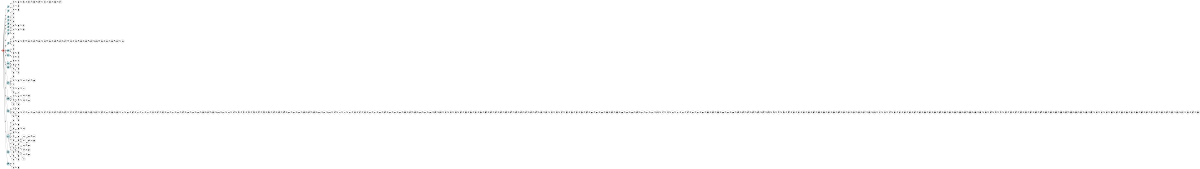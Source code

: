digraph APTAALF {
__start0 [style = invis, shape = none, label = "", width = 0, height = 0];

rankdir=LR;
size="8,5";

s0 [style="filled", color="black", fillcolor="#ff817b" shape="circle", label="q0"];
s1 [style="filled", color="black", fillcolor="powderblue" shape="circle", label="q1"];
s2 [style="filled", color="black", fillcolor="powderblue" shape="circle", label="q2"];
s3 [style="filled", color="black", fillcolor="powderblue" shape="circle", label="q3"];
s4 [style="filled", color="black", fillcolor="powderblue" shape="circle", label="q4"];
s5 [style="filled", color="black", fillcolor="powderblue" shape="circle", label="q5"];
s6 [style="filled", color="black", fillcolor="powderblue" shape="circle", label="q6"];
s7 [style="filled", color="black", fillcolor="powderblue" shape="circle", label="q7"];
s8 [style="filled", color="black", fillcolor="powderblue" shape="circle", label="q8"];
s9 [style="filled", color="black", fillcolor="powderblue" shape="circle", label="q9"];
s10 [style="filled", color="black", fillcolor="powderblue" shape="circle", label="q10"];
s11 [style="filled", color="black", fillcolor="powderblue" shape="circle", label="q11"];
s12 [style="filled", color="black", fillcolor="powderblue" shape="circle", label="q12"];
s13 [style="filled", color="black", fillcolor="powderblue" shape="circle", label="q13"];
s14 [style="filled", color="black", fillcolor="powderblue" shape="circle", label="q14"];
s15 [style="rounded,filled", color="black", fillcolor="powderblue" shape="doublecircle", label="q15"];
s16 [style="filled", color="black", fillcolor="powderblue" shape="circle", label="q16"];
s17 [style="rounded,filled", color="black", fillcolor="powderblue" shape="doublecircle", label="q17"];
s18 [style="filled", color="black", fillcolor="powderblue" shape="circle", label="q18"];
s19 [style="filled", color="black", fillcolor="powderblue" shape="circle", label="q19"];
s20 [style="filled", color="black", fillcolor="white" shape="circle", label="q20"];
s21 [style="filled", color="black", fillcolor="white" shape="circle", label="q21"];
s22 [style="filled", color="black", fillcolor="white" shape="circle", label="q22"];
s23 [style="filled", color="black", fillcolor="white" shape="circle", label="q23"];
s24 [style="filled", color="black", fillcolor="white" shape="circle", label="q24"];
s25 [style="filled", color="black", fillcolor="white" shape="circle", label="q25"];
s26 [style="filled", color="black", fillcolor="white" shape="circle", label="q26"];
s27 [style="filled", color="black", fillcolor="white" shape="circle", label="q27"];
s28 [style="filled", color="black", fillcolor="white" shape="circle", label="q28"];
s29 [style="filled", color="black", fillcolor="white" shape="circle", label="q29"];
s30 [style="filled", color="black", fillcolor="white" shape="circle", label="q30"];
s31 [style="filled", color="black", fillcolor="white" shape="circle", label="q31"];
s32 [style="filled", color="black", fillcolor="white" shape="circle", label="q32"];
s33 [style="filled", color="black", fillcolor="white" shape="circle", label="q33"];
s34 [style="filled", color="black", fillcolor="white" shape="circle", label="q34"];
s35 [style="filled", color="black", fillcolor="white" shape="circle", label="q35"];
s36 [style="filled", color="black", fillcolor="white" shape="circle", label="q36"];
s37 [style="filled", color="black", fillcolor="white" shape="circle", label="q37"];
s38 [style="filled", color="black", fillcolor="white" shape="circle", label="q38"];
s39 [style="filled", color="black", fillcolor="white" shape="circle", label="q39"];
s40 [style="filled", color="black", fillcolor="white" shape="circle", label="q40"];
s41 [style="filled", color="black", fillcolor="white" shape="circle", label="q41"];
s42 [style="filled", color="black", fillcolor="white" shape="circle", label="q42"];
s43 [style="filled", color="black", fillcolor="white" shape="circle", label="q43"];
s44 [style="filled", color="black", fillcolor="white" shape="circle", label="q44"];
s45 [style="filled", color="black", fillcolor="white" shape="circle", label="q45"];
s46 [style="rounded,filled", color="black", fillcolor="white" shape="doublecircle", label="q46"];
s47 [style="filled", color="black", fillcolor="white" shape="circle", label="q47"];
s48 [style="rounded,filled", color="black", fillcolor="white" shape="doublecircle", label="q48"];
s49 [style="filled", color="black", fillcolor="white" shape="circle", label="q49"];
s50 [style="filled", color="black", fillcolor="white" shape="circle", label="q50"];
s51 [style="filled", color="black", fillcolor="white" shape="circle", label="q51"];
s52 [style="filled", color="black", fillcolor="white" shape="circle", label="q52"];
s53 [style="filled", color="black", fillcolor="white" shape="circle", label="q53"];
s54 [style="filled", color="black", fillcolor="white" shape="circle", label="q54"];
s55 [style="filled", color="black", fillcolor="white" shape="circle", label="q55"];
s56 [style="filled", color="black", fillcolor="white" shape="circle", label="q56"];
s57 [style="filled", color="black", fillcolor="white" shape="circle", label="q57"];
s58 [style="filled", color="black", fillcolor="white" shape="circle", label="q58"];
s59 [style="filled", color="black", fillcolor="white" shape="circle", label="q59"];
s60 [style="filled", color="black", fillcolor="white" shape="circle", label="q60"];
s61 [style="filled", color="black", fillcolor="white" shape="circle", label="q61"];
s62 [style="filled", color="black", fillcolor="white" shape="circle", label="q62"];
s63 [style="filled", color="black", fillcolor="white" shape="circle", label="q63"];
s64 [style="filled", color="black", fillcolor="white" shape="circle", label="q64"];
s65 [style="filled", color="black", fillcolor="white" shape="circle", label="q65"];
s66 [style="filled", color="black", fillcolor="white" shape="circle", label="q66"];
s67 [style="filled", color="black", fillcolor="white" shape="circle", label="q67"];
s68 [style="filled", color="black", fillcolor="white" shape="circle", label="q68"];
s69 [style="filled", color="black", fillcolor="white" shape="circle", label="q69"];
s70 [style="filled", color="black", fillcolor="white" shape="circle", label="q70"];
s71 [style="filled", color="black", fillcolor="white" shape="circle", label="q71"];
s72 [style="filled", color="black", fillcolor="white" shape="circle", label="q72"];
s73 [style="filled", color="black", fillcolor="white" shape="circle", label="q73"];
s74 [style="filled", color="black", fillcolor="white" shape="circle", label="q74"];
s75 [style="filled", color="black", fillcolor="white" shape="circle", label="q75"];
s76 [style="filled", color="black", fillcolor="white" shape="circle", label="q76"];
s77 [style="filled", color="black", fillcolor="white" shape="circle", label="q77"];
s78 [style="filled", color="black", fillcolor="white" shape="circle", label="q78"];
s79 [style="filled", color="black", fillcolor="white" shape="circle", label="q79"];
s80 [style="rounded,filled", color="black", fillcolor="white" shape="doublecircle", label="q80"];
s81 [style="filled", color="black", fillcolor="white" shape="circle", label="q81"];
s82 [style="filled", color="black", fillcolor="white" shape="circle", label="q82"];
s83 [style="filled", color="black", fillcolor="white" shape="circle", label="q83"];
s84 [style="filled", color="black", fillcolor="white" shape="circle", label="q84"];
s85 [style="filled", color="black", fillcolor="white" shape="circle", label="q85"];
s86 [style="filled", color="black", fillcolor="white" shape="circle", label="q86"];
s87 [style="filled", color="black", fillcolor="white" shape="circle", label="q87"];
s88 [style="filled", color="black", fillcolor="white" shape="circle", label="q88"];
s89 [style="filled", color="black", fillcolor="white" shape="circle", label="q89"];
s90 [style="filled", color="black", fillcolor="white" shape="circle", label="q90"];
s91 [style="filled", color="black", fillcolor="white" shape="circle", label="q91"];
s92 [style="filled", color="black", fillcolor="white" shape="circle", label="q92"];
s93 [style="filled", color="black", fillcolor="white" shape="circle", label="q93"];
s94 [style="filled", color="black", fillcolor="white" shape="circle", label="q94"];
s95 [style="filled", color="black", fillcolor="white" shape="circle", label="q95"];
s96 [style="filled", color="black", fillcolor="white" shape="circle", label="q96"];
s97 [style="filled", color="black", fillcolor="white" shape="circle", label="q97"];
s98 [style="filled", color="black", fillcolor="white" shape="circle", label="q98"];
s99 [style="filled", color="black", fillcolor="white" shape="circle", label="q99"];
s100 [style="filled", color="black", fillcolor="white" shape="circle", label="q100"];
s101 [style="filled", color="black", fillcolor="white" shape="circle", label="q101"];
s102 [style="filled", color="black", fillcolor="white" shape="circle", label="q102"];
s103 [style="filled", color="black", fillcolor="white" shape="circle", label="q103"];
s104 [style="filled", color="black", fillcolor="white" shape="circle", label="q104"];
s105 [style="filled", color="black", fillcolor="white" shape="circle", label="q105"];
s106 [style="filled", color="black", fillcolor="white" shape="circle", label="q106"];
s107 [style="filled", color="black", fillcolor="white" shape="circle", label="q107"];
s108 [style="filled", color="black", fillcolor="white" shape="circle", label="q108"];
s109 [style="filled", color="black", fillcolor="white" shape="circle", label="q109"];
s110 [style="filled", color="black", fillcolor="white" shape="circle", label="q110"];
s111 [style="filled", color="black", fillcolor="white" shape="circle", label="q111"];
s112 [style="filled", color="black", fillcolor="white" shape="circle", label="q112"];
s113 [style="filled", color="black", fillcolor="white" shape="circle", label="q113"];
s114 [style="filled", color="black", fillcolor="white" shape="circle", label="q114"];
s115 [style="filled", color="black", fillcolor="white" shape="circle", label="q115"];
s116 [style="filled", color="black", fillcolor="white" shape="circle", label="q116"];
s117 [style="filled", color="black", fillcolor="white" shape="circle", label="q117"];
s118 [style="filled", color="black", fillcolor="white" shape="circle", label="q118"];
s119 [style="filled", color="black", fillcolor="white" shape="circle", label="q119"];
s120 [style="filled", color="black", fillcolor="white" shape="circle", label="q120"];
s121 [style="filled", color="black", fillcolor="white" shape="circle", label="q121"];
s122 [style="filled", color="black", fillcolor="white" shape="circle", label="q122"];
s123 [style="filled", color="black", fillcolor="white" shape="circle", label="q123"];
s124 [style="filled", color="black", fillcolor="white" shape="circle", label="q124"];
s125 [style="filled", color="black", fillcolor="white" shape="circle", label="q125"];
s126 [style="filled", color="black", fillcolor="white" shape="circle", label="q126"];
s127 [style="filled", color="black", fillcolor="white" shape="circle", label="q127"];
s128 [style="filled", color="black", fillcolor="white" shape="circle", label="q128"];
s129 [style="filled", color="black", fillcolor="white" shape="circle", label="q129"];
s130 [style="filled", color="black", fillcolor="white" shape="circle", label="q130"];
s131 [style="filled", color="black", fillcolor="white" shape="circle", label="q131"];
s132 [style="filled", color="black", fillcolor="white" shape="circle", label="q132"];
s133 [style="filled", color="black", fillcolor="white" shape="circle", label="q133"];
s134 [style="filled", color="black", fillcolor="white" shape="circle", label="q134"];
s135 [style="filled", color="black", fillcolor="white" shape="circle", label="q135"];
s136 [style="filled", color="black", fillcolor="white" shape="circle", label="q136"];
s137 [style="filled", color="black", fillcolor="white" shape="circle", label="q137"];
s138 [style="filled", color="black", fillcolor="white" shape="circle", label="q138"];
s139 [style="filled", color="black", fillcolor="white" shape="circle", label="q139"];
s140 [style="filled", color="black", fillcolor="white" shape="circle", label="q140"];
s141 [style="filled", color="black", fillcolor="white" shape="circle", label="q141"];
s142 [style="filled", color="black", fillcolor="white" shape="circle", label="q142"];
s143 [style="filled", color="black", fillcolor="white" shape="circle", label="q143"];
s144 [style="filled", color="black", fillcolor="white" shape="circle", label="q144"];
s145 [style="filled", color="black", fillcolor="white" shape="circle", label="q145"];
s146 [style="filled", color="black", fillcolor="white" shape="circle", label="q146"];
s147 [style="filled", color="black", fillcolor="white" shape="circle", label="q147"];
s148 [style="filled", color="black", fillcolor="white" shape="circle", label="q148"];
s149 [style="filled", color="black", fillcolor="white" shape="circle", label="q149"];
s150 [style="filled", color="black", fillcolor="white" shape="circle", label="q150"];
s151 [style="filled", color="black", fillcolor="white" shape="circle", label="q151"];
s152 [style="filled", color="black", fillcolor="white" shape="circle", label="q152"];
s153 [style="filled", color="black", fillcolor="white" shape="circle", label="q153"];
s154 [style="filled", color="black", fillcolor="white" shape="circle", label="q154"];
s155 [style="filled", color="black", fillcolor="white" shape="circle", label="q155"];
s156 [style="filled", color="black", fillcolor="white" shape="circle", label="q156"];
s157 [style="filled", color="black", fillcolor="white" shape="circle", label="q157"];
s158 [style="filled", color="black", fillcolor="white" shape="circle", label="q158"];
s159 [style="filled", color="black", fillcolor="white" shape="circle", label="q159"];
s160 [style="filled", color="black", fillcolor="white" shape="circle", label="q160"];
s161 [style="filled", color="black", fillcolor="white" shape="circle", label="q161"];
s162 [style="filled", color="black", fillcolor="white" shape="circle", label="q162"];
s163 [style="filled", color="black", fillcolor="white" shape="circle", label="q163"];
s164 [style="filled", color="black", fillcolor="white" shape="circle", label="q164"];
s165 [style="filled", color="black", fillcolor="white" shape="circle", label="q165"];
s166 [style="filled", color="black", fillcolor="white" shape="circle", label="q166"];
s167 [style="filled", color="black", fillcolor="white" shape="circle", label="q167"];
s168 [style="filled", color="black", fillcolor="white" shape="circle", label="q168"];
s169 [style="filled", color="black", fillcolor="white" shape="circle", label="q169"];
s170 [style="filled", color="black", fillcolor="white" shape="circle", label="q170"];
s171 [style="filled", color="black", fillcolor="white" shape="circle", label="q171"];
s172 [style="filled", color="black", fillcolor="white" shape="circle", label="q172"];
s173 [style="filled", color="black", fillcolor="white" shape="circle", label="q173"];
s174 [style="filled", color="black", fillcolor="white" shape="circle", label="q174"];
s175 [style="filled", color="black", fillcolor="white" shape="circle", label="q175"];
s176 [style="filled", color="black", fillcolor="white" shape="circle", label="q176"];
s177 [style="filled", color="black", fillcolor="white" shape="circle", label="q177"];
s178 [style="filled", color="black", fillcolor="white" shape="circle", label="q178"];
s179 [style="filled", color="black", fillcolor="white" shape="circle", label="q179"];
s180 [style="filled", color="black", fillcolor="white" shape="circle", label="q180"];
s181 [style="filled", color="black", fillcolor="white" shape="circle", label="q181"];
s182 [style="filled", color="black", fillcolor="white" shape="circle", label="q182"];
s183 [style="filled", color="black", fillcolor="white" shape="circle", label="q183"];
s184 [style="filled", color="black", fillcolor="white" shape="circle", label="q184"];
s185 [style="filled", color="black", fillcolor="white" shape="circle", label="q185"];
s186 [style="filled", color="black", fillcolor="white" shape="circle", label="q186"];
s187 [style="filled", color="black", fillcolor="white" shape="circle", label="q187"];
s188 [style="filled", color="black", fillcolor="white" shape="circle", label="q188"];
s189 [style="filled", color="black", fillcolor="white" shape="circle", label="q189"];
s190 [style="filled", color="black", fillcolor="white" shape="circle", label="q190"];
s191 [style="filled", color="black", fillcolor="white" shape="circle", label="q191"];
s192 [style="filled", color="black", fillcolor="white" shape="circle", label="q192"];
s193 [style="filled", color="black", fillcolor="white" shape="circle", label="q193"];
s194 [style="filled", color="black", fillcolor="white" shape="circle", label="q194"];
s195 [style="filled", color="black", fillcolor="white" shape="circle", label="q195"];
s196 [style="filled", color="black", fillcolor="white" shape="circle", label="q196"];
s197 [style="filled", color="black", fillcolor="white" shape="circle", label="q197"];
s198 [style="filled", color="black", fillcolor="white" shape="circle", label="q198"];
s199 [style="filled", color="black", fillcolor="white" shape="circle", label="q199"];
s200 [style="filled", color="black", fillcolor="white" shape="circle", label="q200"];
s201 [style="filled", color="black", fillcolor="white" shape="circle", label="q201"];
s202 [style="filled", color="black", fillcolor="white" shape="circle", label="q202"];
s203 [style="filled", color="black", fillcolor="white" shape="circle", label="q203"];
s204 [style="filled", color="black", fillcolor="white" shape="circle", label="q204"];
s205 [style="filled", color="black", fillcolor="white" shape="circle", label="q205"];
s206 [style="filled", color="black", fillcolor="white" shape="circle", label="q206"];
s207 [style="filled", color="black", fillcolor="white" shape="circle", label="q207"];
s208 [style="filled", color="black", fillcolor="white" shape="circle", label="q208"];
s209 [style="filled", color="black", fillcolor="white" shape="circle", label="q209"];
s210 [style="filled", color="black", fillcolor="white" shape="circle", label="q210"];
s211 [style="filled", color="black", fillcolor="white" shape="circle", label="q211"];
s212 [style="filled", color="black", fillcolor="white" shape="circle", label="q212"];
s213 [style="filled", color="black", fillcolor="white" shape="circle", label="q213"];
s214 [style="filled", color="black", fillcolor="white" shape="circle", label="q214"];
s215 [style="filled", color="black", fillcolor="white" shape="circle", label="q215"];
s216 [style="filled", color="black", fillcolor="white" shape="circle", label="q216"];
s217 [style="filled", color="black", fillcolor="white" shape="circle", label="q217"];
s218 [style="filled", color="black", fillcolor="white" shape="circle", label="q218"];
s219 [style="filled", color="black", fillcolor="white" shape="circle", label="q219"];
s220 [style="filled", color="black", fillcolor="white" shape="circle", label="q220"];
s221 [style="filled", color="black", fillcolor="white" shape="circle", label="q221"];
s222 [style="filled", color="black", fillcolor="white" shape="circle", label="q222"];
s223 [style="filled", color="black", fillcolor="white" shape="circle", label="q223"];
s224 [style="filled", color="black", fillcolor="white" shape="circle", label="q224"];
s225 [style="filled", color="black", fillcolor="white" shape="circle", label="q225"];
s226 [style="filled", color="black", fillcolor="white" shape="circle", label="q226"];
s227 [style="filled", color="black", fillcolor="white" shape="circle", label="q227"];
s228 [style="filled", color="black", fillcolor="white" shape="circle", label="q228"];
s229 [style="filled", color="black", fillcolor="white" shape="circle", label="q229"];
s230 [style="filled", color="black", fillcolor="white" shape="circle", label="q230"];
s231 [style="filled", color="black", fillcolor="white" shape="circle", label="q231"];
s232 [style="filled", color="black", fillcolor="white" shape="circle", label="q232"];
s233 [style="filled", color="black", fillcolor="white" shape="circle", label="q233"];
s234 [style="filled", color="black", fillcolor="white" shape="circle", label="q234"];
s235 [style="filled", color="black", fillcolor="white" shape="circle", label="q235"];
s236 [style="filled", color="black", fillcolor="white" shape="circle", label="q236"];
s237 [style="filled", color="black", fillcolor="white" shape="circle", label="q237"];
s238 [style="filled", color="black", fillcolor="white" shape="circle", label="q238"];
s239 [style="filled", color="black", fillcolor="white" shape="circle", label="q239"];
s240 [style="filled", color="black", fillcolor="white" shape="circle", label="q240"];
s241 [style="filled", color="black", fillcolor="white" shape="circle", label="q241"];
s242 [style="filled", color="black", fillcolor="white" shape="circle", label="q242"];
s243 [style="filled", color="black", fillcolor="white" shape="circle", label="q243"];
s244 [style="filled", color="black", fillcolor="white" shape="circle", label="q244"];
s245 [style="filled", color="black", fillcolor="white" shape="circle", label="q245"];
s246 [style="filled", color="black", fillcolor="white" shape="circle", label="q246"];
s247 [style="filled", color="black", fillcolor="white" shape="circle", label="q247"];
s248 [style="filled", color="black", fillcolor="white" shape="circle", label="q248"];
s249 [style="filled", color="black", fillcolor="white" shape="circle", label="q249"];
s250 [style="filled", color="black", fillcolor="white" shape="circle", label="q250"];
s251 [style="filled", color="black", fillcolor="white" shape="circle", label="q251"];
s252 [style="filled", color="black", fillcolor="white" shape="circle", label="q252"];
s253 [style="filled", color="black", fillcolor="white" shape="circle", label="q253"];
s254 [style="filled", color="black", fillcolor="white" shape="circle", label="q254"];
s255 [style="filled", color="black", fillcolor="white" shape="circle", label="q255"];
s256 [style="filled", color="black", fillcolor="white" shape="circle", label="q256"];
s257 [style="filled", color="black", fillcolor="white" shape="circle", label="q257"];
s258 [style="filled", color="black", fillcolor="white" shape="circle", label="q258"];
s259 [style="filled", color="black", fillcolor="white" shape="circle", label="q259"];
s260 [style="filled", color="black", fillcolor="white" shape="circle", label="q260"];
s261 [style="filled", color="black", fillcolor="white" shape="circle", label="q261"];
s262 [style="filled", color="black", fillcolor="white" shape="circle", label="q262"];
s263 [style="filled", color="black", fillcolor="white" shape="circle", label="q263"];
s264 [style="filled", color="black", fillcolor="white" shape="circle", label="q264"];
s265 [style="filled", color="black", fillcolor="white" shape="circle", label="q265"];
s266 [style="filled", color="black", fillcolor="white" shape="circle", label="q266"];
s267 [style="filled", color="black", fillcolor="white" shape="circle", label="q267"];
s268 [style="filled", color="black", fillcolor="white" shape="circle", label="q268"];
s269 [style="filled", color="black", fillcolor="white" shape="circle", label="q269"];
s270 [style="filled", color="black", fillcolor="white" shape="circle", label="q270"];
s271 [style="filled", color="black", fillcolor="white" shape="circle", label="q271"];
s272 [style="filled", color="black", fillcolor="white" shape="circle", label="q272"];
s273 [style="filled", color="black", fillcolor="white" shape="circle", label="q273"];
s274 [style="filled", color="black", fillcolor="white" shape="circle", label="q274"];
s275 [style="filled", color="black", fillcolor="white" shape="circle", label="q275"];
s276 [style="filled", color="black", fillcolor="white" shape="circle", label="q276"];
s277 [style="filled", color="black", fillcolor="white" shape="circle", label="q277"];
s278 [style="filled", color="black", fillcolor="white" shape="circle", label="q278"];
s279 [style="filled", color="black", fillcolor="white" shape="circle", label="q279"];
s280 [style="filled", color="black", fillcolor="white" shape="circle", label="q280"];
s281 [style="filled", color="black", fillcolor="white" shape="circle", label="q281"];
s282 [style="filled", color="black", fillcolor="white" shape="circle", label="q282"];
s283 [style="filled", color="black", fillcolor="white" shape="circle", label="q283"];
s284 [style="filled", color="black", fillcolor="white" shape="circle", label="q284"];
s285 [style="filled", color="black", fillcolor="white" shape="circle", label="q285"];
s286 [style="filled", color="black", fillcolor="white" shape="circle", label="q286"];
s287 [style="filled", color="black", fillcolor="white" shape="circle", label="q287"];
s288 [style="filled", color="black", fillcolor="white" shape="circle", label="q288"];
s289 [style="filled", color="black", fillcolor="white" shape="circle", label="q289"];
s290 [style="filled", color="black", fillcolor="white" shape="circle", label="q290"];
s291 [style="filled", color="black", fillcolor="white" shape="circle", label="q291"];
s292 [style="filled", color="black", fillcolor="white" shape="circle", label="q292"];
s293 [style="filled", color="black", fillcolor="white" shape="circle", label="q293"];
s294 [style="filled", color="black", fillcolor="white" shape="circle", label="q294"];
s295 [style="filled", color="black", fillcolor="white" shape="circle", label="q295"];
s296 [style="filled", color="black", fillcolor="white" shape="circle", label="q296"];
s297 [style="filled", color="black", fillcolor="white" shape="circle", label="q297"];
s298 [style="filled", color="black", fillcolor="white" shape="circle", label="q298"];
s299 [style="filled", color="black", fillcolor="white" shape="circle", label="q299"];
s300 [style="filled", color="black", fillcolor="white" shape="circle", label="q300"];
s301 [style="filled", color="black", fillcolor="white" shape="circle", label="q301"];
s302 [style="filled", color="black", fillcolor="white" shape="circle", label="q302"];
s303 [style="filled", color="black", fillcolor="white" shape="circle", label="q303"];
s304 [style="filled", color="black", fillcolor="white" shape="circle", label="q304"];
s305 [style="filled", color="black", fillcolor="white" shape="circle", label="q305"];
s306 [style="filled", color="black", fillcolor="white" shape="circle", label="q306"];
s307 [style="filled", color="black", fillcolor="white" shape="circle", label="q307"];
s308 [style="filled", color="black", fillcolor="white" shape="circle", label="q308"];
s309 [style="filled", color="black", fillcolor="white" shape="circle", label="q309"];
s310 [style="filled", color="black", fillcolor="white" shape="circle", label="q310"];
s311 [style="filled", color="black", fillcolor="white" shape="circle", label="q311"];
s312 [style="filled", color="black", fillcolor="white" shape="circle", label="q312"];
s313 [style="filled", color="black", fillcolor="white" shape="circle", label="q313"];
s314 [style="filled", color="black", fillcolor="white" shape="circle", label="q314"];
s315 [style="filled", color="black", fillcolor="white" shape="circle", label="q315"];
s316 [style="filled", color="black", fillcolor="white" shape="circle", label="q316"];
s317 [style="filled", color="black", fillcolor="white" shape="circle", label="q317"];
s318 [style="filled", color="black", fillcolor="white" shape="circle", label="q318"];
s319 [style="filled", color="black", fillcolor="white" shape="circle", label="q319"];
s320 [style="filled", color="black", fillcolor="white" shape="circle", label="q320"];
s321 [style="filled", color="black", fillcolor="white" shape="circle", label="q321"];
s322 [style="filled", color="black", fillcolor="white" shape="circle", label="q322"];
s323 [style="filled", color="black", fillcolor="white" shape="circle", label="q323"];
s324 [style="filled", color="black", fillcolor="white" shape="circle", label="q324"];
s325 [style="filled", color="black", fillcolor="white" shape="circle", label="q325"];
s326 [style="filled", color="black", fillcolor="white" shape="circle", label="q326"];
s327 [style="filled", color="black", fillcolor="white" shape="circle", label="q327"];
s328 [style="filled", color="black", fillcolor="white" shape="circle", label="q328"];
s329 [style="filled", color="black", fillcolor="white" shape="circle", label="q329"];
s330 [style="filled", color="black", fillcolor="white" shape="circle", label="q330"];
s331 [style="filled", color="black", fillcolor="white" shape="circle", label="q331"];
s332 [style="filled", color="black", fillcolor="white" shape="circle", label="q332"];
s333 [style="filled", color="black", fillcolor="white" shape="circle", label="q333"];
s334 [style="filled", color="black", fillcolor="white" shape="circle", label="q334"];
s335 [style="filled", color="black", fillcolor="white" shape="circle", label="q335"];
s336 [style="filled", color="black", fillcolor="white" shape="circle", label="q336"];
s337 [style="filled", color="black", fillcolor="white" shape="circle", label="q337"];
s338 [style="filled", color="black", fillcolor="white" shape="circle", label="q338"];
s339 [style="filled", color="black", fillcolor="white" shape="circle", label="q339"];
s340 [style="filled", color="black", fillcolor="white" shape="circle", label="q340"];
s341 [style="filled", color="black", fillcolor="white" shape="circle", label="q341"];
s342 [style="filled", color="black", fillcolor="white" shape="circle", label="q342"];
s343 [style="filled", color="black", fillcolor="white" shape="circle", label="q343"];
s344 [style="filled", color="black", fillcolor="white" shape="circle", label="q344"];
s345 [style="filled", color="black", fillcolor="white" shape="circle", label="q345"];
s346 [style="filled", color="black", fillcolor="white" shape="circle", label="q346"];
s347 [style="filled", color="black", fillcolor="white" shape="circle", label="q347"];
s348 [style="filled", color="black", fillcolor="white" shape="circle", label="q348"];
s349 [style="filled", color="black", fillcolor="white" shape="circle", label="q349"];
s350 [style="filled", color="black", fillcolor="white" shape="circle", label="q350"];
s351 [style="filled", color="black", fillcolor="white" shape="circle", label="q351"];
s352 [style="filled", color="black", fillcolor="white" shape="circle", label="q352"];
s353 [style="filled", color="black", fillcolor="white" shape="circle", label="q353"];
s354 [style="filled", color="black", fillcolor="white" shape="circle", label="q354"];
s355 [style="filled", color="black", fillcolor="white" shape="circle", label="q355"];
s356 [style="filled", color="black", fillcolor="white" shape="circle", label="q356"];
s357 [style="filled", color="black", fillcolor="white" shape="circle", label="q357"];
s358 [style="filled", color="black", fillcolor="white" shape="circle", label="q358"];
s359 [style="filled", color="black", fillcolor="white" shape="circle", label="q359"];
s360 [style="filled", color="black", fillcolor="white" shape="circle", label="q360"];
s361 [style="filled", color="black", fillcolor="white" shape="circle", label="q361"];
s362 [style="filled", color="black", fillcolor="white" shape="circle", label="q362"];
s363 [style="filled", color="black", fillcolor="white" shape="circle", label="q363"];
s364 [style="filled", color="black", fillcolor="white" shape="circle", label="q364"];
s365 [style="filled", color="black", fillcolor="white" shape="circle", label="q365"];
s366 [style="filled", color="black", fillcolor="white" shape="circle", label="q366"];
s367 [style="filled", color="black", fillcolor="white" shape="circle", label="q367"];
s368 [style="filled", color="black", fillcolor="white" shape="circle", label="q368"];
s369 [style="filled", color="black", fillcolor="white" shape="circle", label="q369"];
s370 [style="filled", color="black", fillcolor="white" shape="circle", label="q370"];
s371 [style="filled", color="black", fillcolor="white" shape="circle", label="q371"];
s372 [style="filled", color="black", fillcolor="white" shape="circle", label="q372"];
s373 [style="filled", color="black", fillcolor="white" shape="circle", label="q373"];
s374 [style="filled", color="black", fillcolor="white" shape="circle", label="q374"];
s375 [style="filled", color="black", fillcolor="white" shape="circle", label="q375"];
s376 [style="filled", color="black", fillcolor="white" shape="circle", label="q376"];
s377 [style="filled", color="black", fillcolor="white" shape="circle", label="q377"];
s378 [style="filled", color="black", fillcolor="white" shape="circle", label="q378"];
s379 [style="filled", color="black", fillcolor="white" shape="circle", label="q379"];
s380 [style="filled", color="black", fillcolor="white" shape="circle", label="q380"];
subgraph cluster_main { 
	graph [pad=".75", ranksep="0.15", nodesep="0.15"];
	 style=invis; 
	__start0 -> s0 [penwidth=2];
}
s0 -> s1 [label="1"];
s0 -> s2 [label="2"];
s0 -> s3 [label="6"];
s0 -> s4 [label="7"];
s0 -> s5 [label="e"];
s0 -> s6 [label="h"];
s0 -> s7 [label="j"];
s0 -> s8 [label="k"];
s0 -> s9 [label="m"];
s0 -> s10 [label="n"];
s0 -> s11 [label="p"];
s0 -> s12 [label="q"];
s0 -> s13 [label="r"];
s0 -> s14 [label="s"];
s0 -> s15 [label="t"];
s0 -> s16 [label="w"];
s0 -> s17 [label="x"];
s0 -> s18 [label="y"];
s0 -> s19 [label="z"];
s1 -> s20 [label="0"];
s2 -> s21 [label="0"];
s4 -> s22 [label="t"];
s5 -> s23 [label="s"];
s6 -> s24 [label="k"];
s7 -> s25 [label="n"];
s8 -> s26 [label="m"];
s8 -> s27 [label="s"];
s8 -> s28 [label="x"];
s9 -> s29 [label="k"];
s9 -> s30 [label="q"];
s9 -> s31 [label="x"];
s10 -> s32 [label="j"];
s10 -> s33 [label="q"];
s11 -> s34 [label="n"];
s12 -> s35 [label="m"];
s12 -> s36 [label="n"];
s12 -> s37 [label="w"];
s12 -> s38 [label="x"];
s14 -> s39 [label="7"];
s14 -> s40 [label="e"];
s14 -> s41 [label="k"];
s14 -> s42 [label="t"];
s14 -> s43 [label="x"];
s15 -> s44 [label="s"];
s15 -> s45 [label="w"];
s15 -> s46 [label="x"];
s16 -> s47 [label="q"];
s16 -> s48 [label="t"];
s16 -> s49 [label="x"];
s17 -> s50 [label="e"];
s17 -> s51 [label="k"];
s17 -> s52 [label="m"];
s17 -> s53 [label="q"];
s17 -> s54 [label="r"];
s17 -> s55 [label="s"];
s17 -> s56 [label="t"];
s17 -> s57 [label="w"];
s17 -> s58 [label="y"];
s17 -> s59 [label="z"];
s18 -> s60 [label="x"];
s19 -> s61 [label="x"];
s19 -> s62 [label="y"];
s20 -> s63 [label="2"];
s21 -> s64 [label="1"];
s22 -> s65 [label="x"];
s26 -> s66 [label="k"];
s27 -> s67 [label="t"];
s30 -> s68 [label="m"];
s33 -> s69 [label="x"];
s34 -> s70 [label="q"];
s35 -> s71 [label="q"];
s36 -> s72 [label="j"];
s36 -> s73 [label="p"];
s37 -> s74 [label="x"];
s40 -> s75 [label="s"];
s42 -> s76 [label="w"];
s44 -> s77 [label="k"];
s44 -> s78 [label="t"];
s45 -> s79 [label="s"];
s45 -> s80 [label="x"];
s47 -> s81 [label="n"];
s47 -> s82 [label="x"];
s48 -> s83 [label="s"];
s48 -> s84 [label="w"];
s51 -> s85 [label="h"];
s53 -> s86 [label="n"];
s53 -> s87 [label="w"];
s55 -> s88 [label="x"];
s56 -> s89 [label="s"];
s57 -> s90 [label="q"];
s57 -> s91 [label="t"];
s57 -> s92 [label="x"];
s57 -> s93 [label="y"];
s59 -> s94 [label="x"];
s62 -> s95 [label="x"];
s63 -> s96 [label="3"];
s66 -> s97 [label="s"];
s67 -> s98 [label="w"];
s68 -> s99 [label="q"];
s75 -> s100 [label="e"];
s76 -> s101 [label="x"];
s78 -> s102 [label="s"];
s79 -> s103 [label="t"];
s82 -> s104 [label="q"];
s86 -> s105 [label="q"];
s90 -> s106 [label="m"];
s90 -> s107 [label="w"];
s91 -> s108 [label="s"];
s91 -> s109 [label="w"];
s92 -> s110 [label="w"];
s92 -> s111 [label="z"];
s96 -> s112 [label="6"];
s99 -> s113 [label="m"];
s100 -> s114 [label="s"];
s102 -> s115 [label="t"];
s103 -> s116 [label="w"];
s104 -> s117 [label="x"];
s107 -> s118 [label="t"];
s108 -> s119 [label="e"];
s108 -> s120 [label="k"];
s109 -> s121 [label="x"];
s110 -> s122 [label="x"];
s112 -> s123 [label="d"];
s113 -> s124 [label="q"];
s114 -> s125 [label="e"];
s117 -> s126 [label="q"];
s118 -> s127 [label="m"];
s119 -> s128 [label="s"];
s123 -> s129 [label="e"];
s124 -> s130 [label="m"];
s126 -> s131 [label="x"];
s129 -> s132 [label="s"];
s130 -> s133 [label="q"];
s131 -> s134 [label="q"];
s132 -> s135 [label="t"];
s133 -> s136 [label="m"];
s134 -> s137 [label="x"];
s135 -> s138 [label="w"];
s136 -> s139 [label="q"];
s137 -> s140 [label="q"];
s138 -> s141 [label="x"];
s139 -> s142 [label="m"];
s140 -> s143 [label="x"];
s142 -> s144 [label="q"];
s143 -> s145 [label="q"];
s144 -> s146 [label="m"];
s145 -> s147 [label="x"];
s146 -> s148 [label="q"];
s147 -> s149 [label="q"];
s148 -> s150 [label="m"];
s149 -> s151 [label="x"];
s150 -> s152 [label="q"];
s151 -> s153 [label="q"];
s152 -> s154 [label="m"];
s153 -> s155 [label="x"];
s154 -> s156 [label="q"];
s155 -> s157 [label="q"];
s156 -> s158 [label="m"];
s157 -> s159 [label="x"];
s158 -> s160 [label="q"];
s159 -> s161 [label="q"];
s160 -> s162 [label="w"];
s161 -> s163 [label="x"];
s162 -> s164 [label="m"];
s163 -> s165 [label="q"];
s164 -> s166 [label="w"];
s165 -> s167 [label="x"];
s167 -> s168 [label="q"];
s168 -> s169 [label="x"];
s169 -> s170 [label="q"];
s170 -> s171 [label="x"];
s171 -> s172 [label="q"];
s172 -> s173 [label="x"];
s173 -> s174 [label="q"];
s174 -> s175 [label="x"];
s175 -> s176 [label="q"];
s176 -> s177 [label="x"];
s177 -> s178 [label="q"];
s178 -> s179 [label="x"];
s179 -> s180 [label="q"];
s180 -> s181 [label="x"];
s181 -> s182 [label="q"];
s182 -> s183 [label="x"];
s183 -> s184 [label="q"];
s184 -> s185 [label="x"];
s185 -> s186 [label="q"];
s186 -> s187 [label="x"];
s187 -> s188 [label="q"];
s188 -> s189 [label="x"];
s189 -> s190 [label="q"];
s190 -> s191 [label="x"];
s191 -> s192 [label="q"];
s192 -> s193 [label="x"];
s193 -> s194 [label="q"];
s194 -> s195 [label="x"];
s195 -> s196 [label="q"];
s196 -> s197 [label="x"];
s197 -> s198 [label="q"];
s198 -> s199 [label="x"];
s199 -> s200 [label="q"];
s200 -> s201 [label="x"];
s201 -> s202 [label="q"];
s202 -> s203 [label="x"];
s203 -> s204 [label="q"];
s204 -> s205 [label="x"];
s205 -> s206 [label="q"];
s206 -> s207 [label="x"];
s207 -> s208 [label="q"];
s208 -> s209 [label="x"];
s209 -> s210 [label="q"];
s210 -> s211 [label="x"];
s211 -> s212 [label="q"];
s212 -> s213 [label="x"];
s213 -> s214 [label="q"];
s214 -> s215 [label="x"];
s215 -> s216 [label="q"];
s216 -> s217 [label="x"];
s217 -> s218 [label="q"];
s218 -> s219 [label="x"];
s219 -> s220 [label="q"];
s220 -> s221 [label="x"];
s221 -> s222 [label="q"];
s222 -> s223 [label="x"];
s223 -> s224 [label="q"];
s224 -> s225 [label="x"];
s225 -> s226 [label="q"];
s226 -> s227 [label="x"];
s227 -> s228 [label="q"];
s228 -> s229 [label="x"];
s229 -> s230 [label="q"];
s230 -> s231 [label="x"];
s231 -> s232 [label="q"];
s232 -> s233 [label="x"];
s233 -> s234 [label="q"];
s234 -> s235 [label="x"];
s235 -> s236 [label="q"];
s236 -> s237 [label="x"];
s237 -> s238 [label="q"];
s238 -> s239 [label="x"];
s239 -> s240 [label="q"];
s240 -> s241 [label="x"];
s241 -> s242 [label="q"];
s242 -> s243 [label="x"];
s243 -> s244 [label="q"];
s244 -> s245 [label="x"];
s245 -> s246 [label="q"];
s246 -> s247 [label="x"];
s247 -> s248 [label="q"];
s248 -> s249 [label="x"];
s249 -> s250 [label="q"];
s250 -> s251 [label="x"];
s251 -> s252 [label="q"];
s252 -> s253 [label="x"];
s253 -> s254 [label="q"];
s254 -> s255 [label="x"];
s255 -> s256 [label="q"];
s256 -> s257 [label="x"];
s257 -> s258 [label="q"];
s258 -> s259 [label="x"];
s259 -> s260 [label="q"];
s260 -> s261 [label="x"];
s261 -> s262 [label="q"];
s262 -> s263 [label="x"];
s263 -> s264 [label="q"];
s264 -> s265 [label="x"];
s265 -> s266 [label="q"];
s266 -> s267 [label="x"];
s267 -> s268 [label="q"];
s268 -> s269 [label="x"];
s269 -> s270 [label="q"];
s270 -> s271 [label="x"];
s271 -> s272 [label="q"];
s272 -> s273 [label="x"];
s273 -> s274 [label="q"];
s274 -> s275 [label="x"];
s275 -> s276 [label="q"];
s276 -> s277 [label="x"];
s277 -> s278 [label="q"];
s278 -> s279 [label="x"];
s279 -> s280 [label="q"];
s280 -> s281 [label="x"];
s281 -> s282 [label="q"];
s282 -> s283 [label="x"];
s283 -> s284 [label="q"];
s284 -> s285 [label="x"];
s285 -> s286 [label="q"];
s286 -> s287 [label="x"];
s287 -> s288 [label="q"];
s288 -> s289 [label="x"];
s289 -> s290 [label="q"];
s290 -> s291 [label="x"];
s291 -> s292 [label="q"];
s292 -> s293 [label="x"];
s293 -> s294 [label="q"];
s294 -> s295 [label="x"];
s295 -> s296 [label="q"];
s296 -> s297 [label="x"];
s297 -> s298 [label="q"];
s298 -> s299 [label="x"];
s299 -> s300 [label="q"];
s300 -> s301 [label="x"];
s301 -> s302 [label="q"];
s302 -> s303 [label="x"];
s303 -> s304 [label="q"];
s304 -> s305 [label="x"];
s305 -> s306 [label="q"];
s306 -> s307 [label="x"];
s307 -> s308 [label="q"];
s308 -> s309 [label="x"];
s309 -> s310 [label="q"];
s310 -> s311 [label="x"];
s311 -> s312 [label="q"];
s312 -> s313 [label="x"];
s313 -> s314 [label="q"];
s314 -> s315 [label="x"];
s315 -> s316 [label="q"];
s316 -> s317 [label="x"];
s317 -> s318 [label="q"];
s318 -> s319 [label="x"];
s319 -> s320 [label="q"];
s320 -> s321 [label="x"];
s321 -> s322 [label="q"];
s322 -> s323 [label="x"];
s323 -> s324 [label="q"];
s324 -> s325 [label="x"];
s325 -> s326 [label="q"];
s326 -> s327 [label="x"];
s327 -> s328 [label="q"];
s328 -> s329 [label="x"];
s329 -> s330 [label="q"];
s330 -> s331 [label="x"];
s331 -> s332 [label="q"];
s332 -> s333 [label="x"];
s333 -> s334 [label="q"];
s334 -> s335 [label="x"];
s335 -> s336 [label="q"];
s336 -> s337 [label="x"];
s337 -> s338 [label="q"];
s338 -> s339 [label="x"];
s339 -> s340 [label="q"];
s340 -> s341 [label="x"];
s341 -> s342 [label="q"];
s342 -> s343 [label="x"];
s343 -> s344 [label="q"];
s344 -> s345 [label="x"];
s345 -> s346 [label="q"];
s346 -> s347 [label="x"];
s347 -> s348 [label="q"];
s348 -> s349 [label="x"];
s349 -> s350 [label="q"];
s350 -> s351 [label="x"];
s351 -> s352 [label="q"];
s352 -> s353 [label="x"];
s353 -> s354 [label="q"];
s354 -> s355 [label="x"];
s355 -> s356 [label="q"];
s356 -> s357 [label="x"];
s357 -> s358 [label="q"];
s358 -> s359 [label="x"];
s359 -> s360 [label="q"];
s360 -> s361 [label="x"];
s361 -> s362 [label="q"];
s362 -> s363 [label="x"];
s363 -> s364 [label="q"];
s364 -> s365 [label="x"];
s365 -> s366 [label="q"];
s366 -> s367 [label="x"];
s367 -> s368 [label="q"];
s368 -> s369 [label="x"];
s369 -> s370 [label="q"];
s370 -> s371 [label="x"];
s371 -> s372 [label="q"];
s372 -> s373 [label="x"];
s373 -> s374 [label="q"];
s374 -> s375 [label="x"];
s375 -> s376 [label="w"];
s376 -> s377 [label="q"];
s377 -> s378 [label="w"];
s378 -> s379 [label="q"];
s379 -> s380 [label="w"];

}